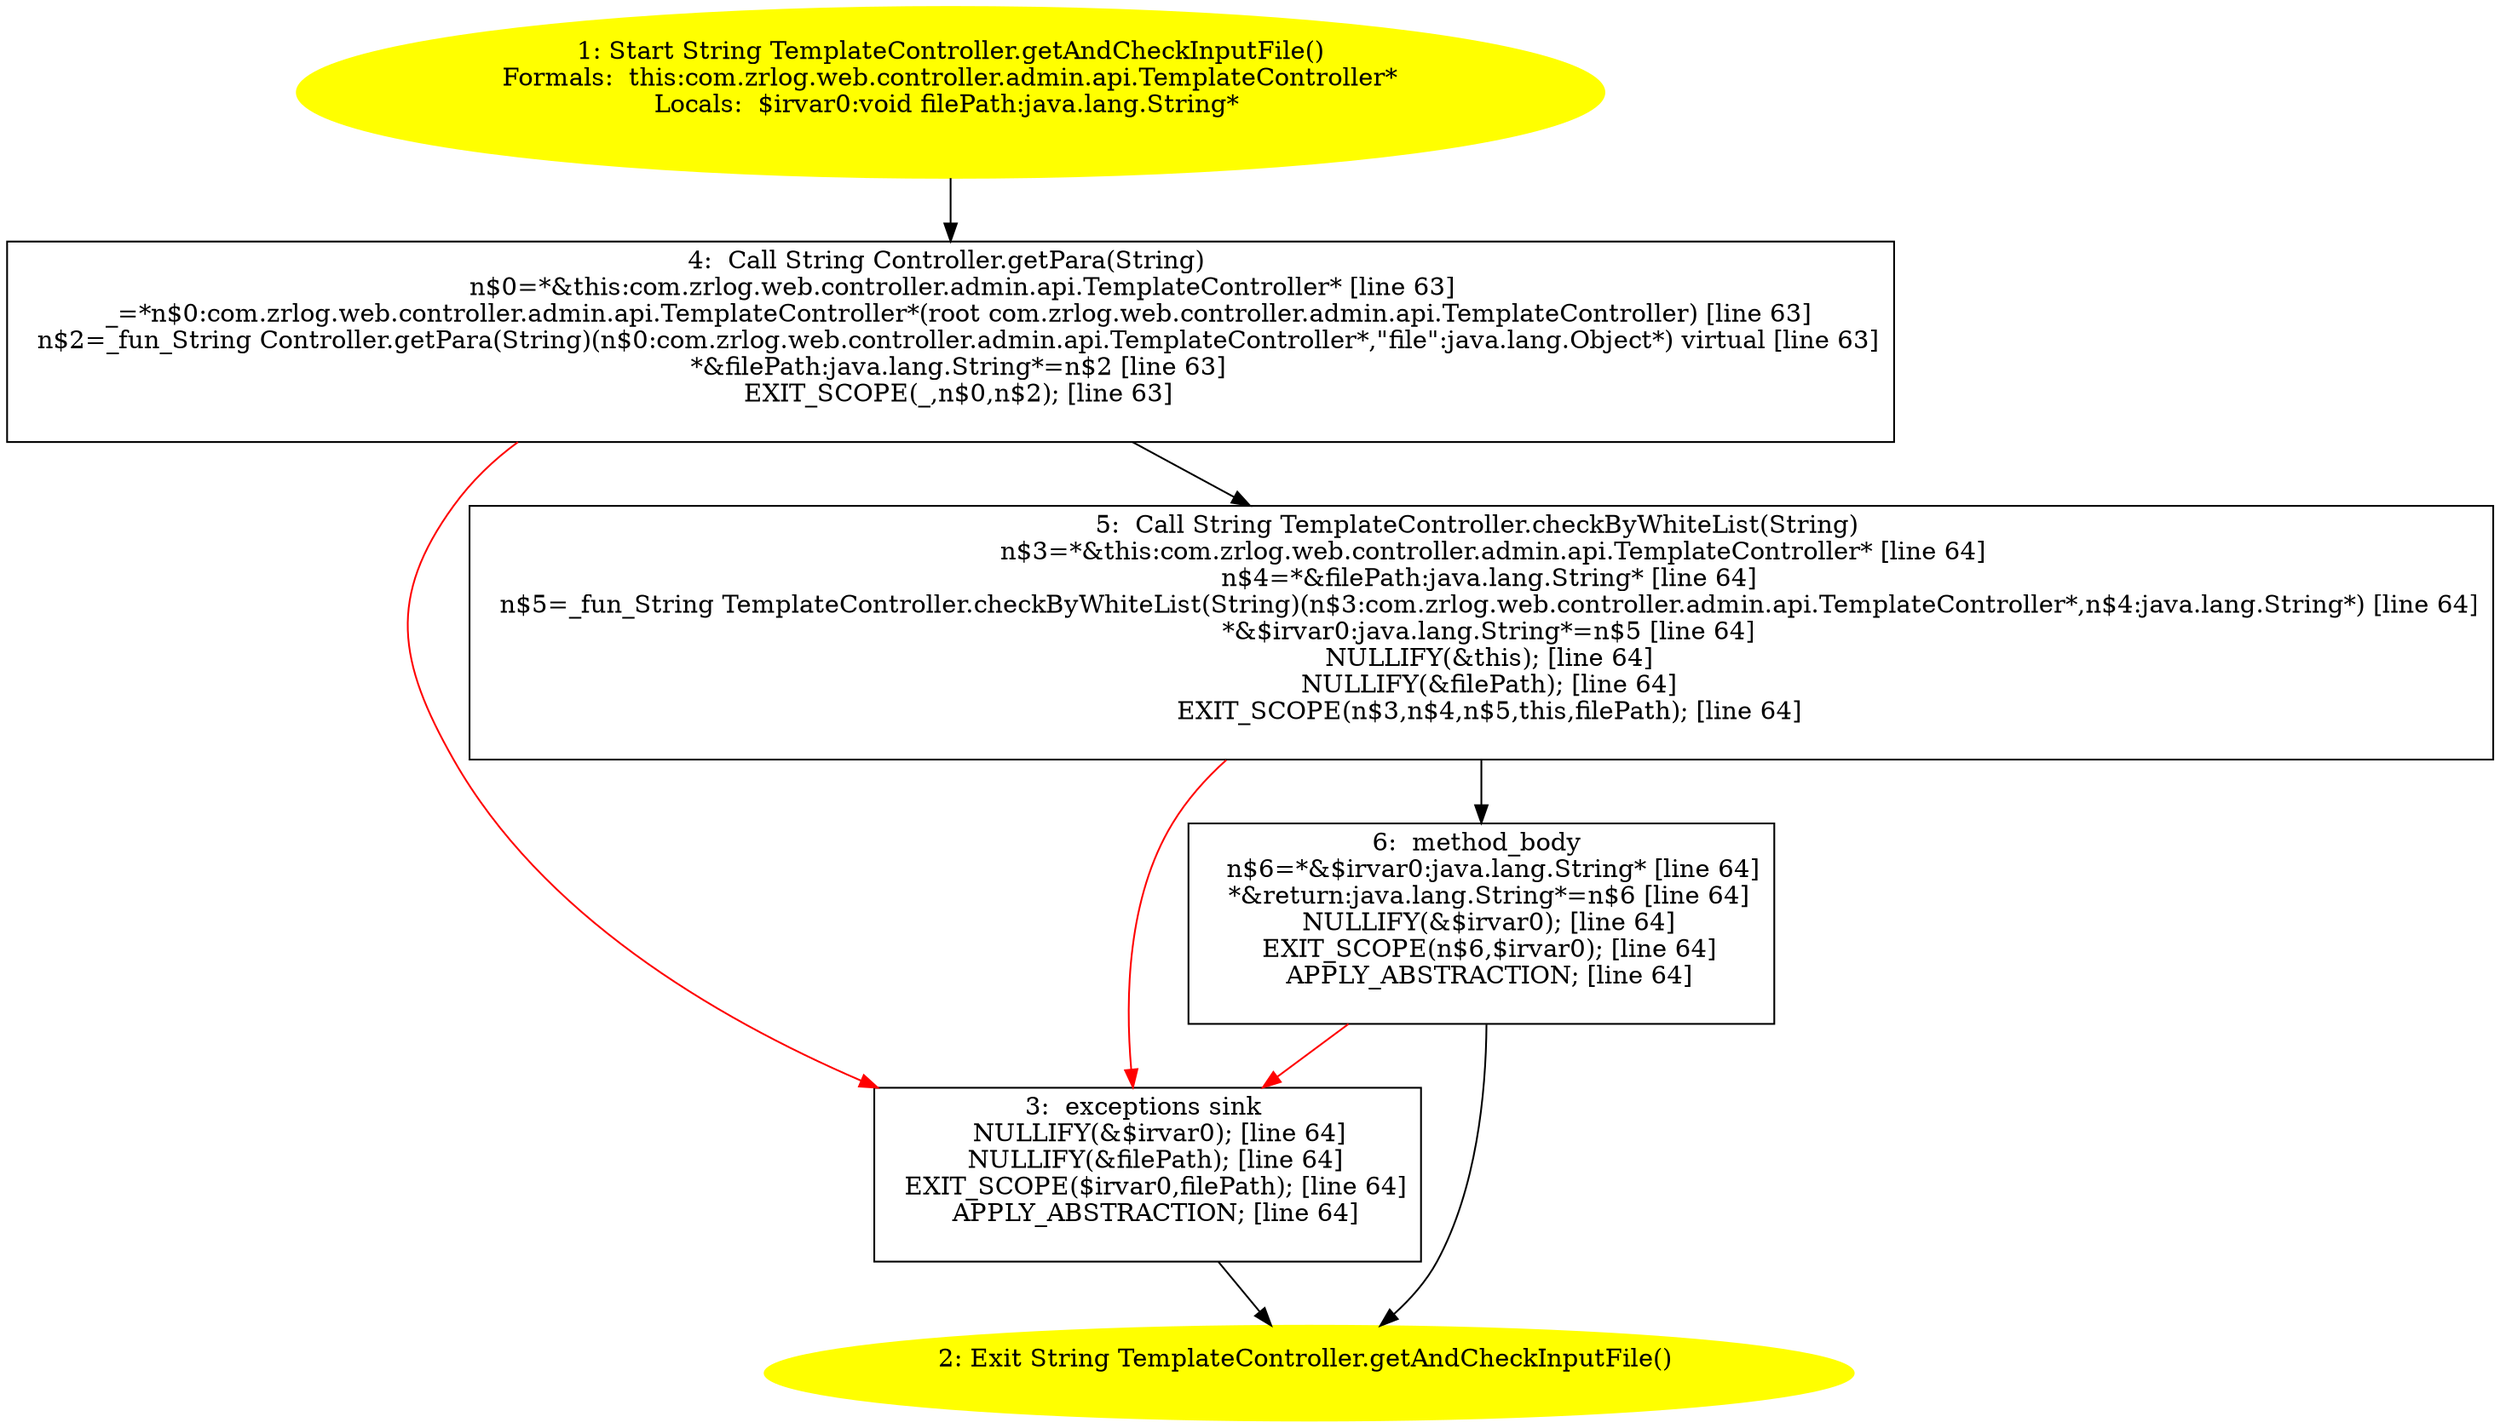 /* @generated */
digraph cfg {
"com.zrlog.web.controller.admin.api.TemplateController.getAndCheckInputFile():java.lang.String.bc3a11f23c475a2c4cb5e96324d14f0b_1" [label="1: Start String TemplateController.getAndCheckInputFile()\nFormals:  this:com.zrlog.web.controller.admin.api.TemplateController*\nLocals:  $irvar0:void filePath:java.lang.String* \n  " color=yellow style=filled]
	

	 "com.zrlog.web.controller.admin.api.TemplateController.getAndCheckInputFile():java.lang.String.bc3a11f23c475a2c4cb5e96324d14f0b_1" -> "com.zrlog.web.controller.admin.api.TemplateController.getAndCheckInputFile():java.lang.String.bc3a11f23c475a2c4cb5e96324d14f0b_4" ;
"com.zrlog.web.controller.admin.api.TemplateController.getAndCheckInputFile():java.lang.String.bc3a11f23c475a2c4cb5e96324d14f0b_2" [label="2: Exit String TemplateController.getAndCheckInputFile() \n  " color=yellow style=filled]
	

"com.zrlog.web.controller.admin.api.TemplateController.getAndCheckInputFile():java.lang.String.bc3a11f23c475a2c4cb5e96324d14f0b_3" [label="3:  exceptions sink \n   NULLIFY(&$irvar0); [line 64]\n  NULLIFY(&filePath); [line 64]\n  EXIT_SCOPE($irvar0,filePath); [line 64]\n  APPLY_ABSTRACTION; [line 64]\n " shape="box"]
	

	 "com.zrlog.web.controller.admin.api.TemplateController.getAndCheckInputFile():java.lang.String.bc3a11f23c475a2c4cb5e96324d14f0b_3" -> "com.zrlog.web.controller.admin.api.TemplateController.getAndCheckInputFile():java.lang.String.bc3a11f23c475a2c4cb5e96324d14f0b_2" ;
"com.zrlog.web.controller.admin.api.TemplateController.getAndCheckInputFile():java.lang.String.bc3a11f23c475a2c4cb5e96324d14f0b_4" [label="4:  Call String Controller.getPara(String) \n   n$0=*&this:com.zrlog.web.controller.admin.api.TemplateController* [line 63]\n  _=*n$0:com.zrlog.web.controller.admin.api.TemplateController*(root com.zrlog.web.controller.admin.api.TemplateController) [line 63]\n  n$2=_fun_String Controller.getPara(String)(n$0:com.zrlog.web.controller.admin.api.TemplateController*,\"file\":java.lang.Object*) virtual [line 63]\n  *&filePath:java.lang.String*=n$2 [line 63]\n  EXIT_SCOPE(_,n$0,n$2); [line 63]\n " shape="box"]
	

	 "com.zrlog.web.controller.admin.api.TemplateController.getAndCheckInputFile():java.lang.String.bc3a11f23c475a2c4cb5e96324d14f0b_4" -> "com.zrlog.web.controller.admin.api.TemplateController.getAndCheckInputFile():java.lang.String.bc3a11f23c475a2c4cb5e96324d14f0b_5" ;
	 "com.zrlog.web.controller.admin.api.TemplateController.getAndCheckInputFile():java.lang.String.bc3a11f23c475a2c4cb5e96324d14f0b_4" -> "com.zrlog.web.controller.admin.api.TemplateController.getAndCheckInputFile():java.lang.String.bc3a11f23c475a2c4cb5e96324d14f0b_3" [color="red" ];
"com.zrlog.web.controller.admin.api.TemplateController.getAndCheckInputFile():java.lang.String.bc3a11f23c475a2c4cb5e96324d14f0b_5" [label="5:  Call String TemplateController.checkByWhiteList(String) \n   n$3=*&this:com.zrlog.web.controller.admin.api.TemplateController* [line 64]\n  n$4=*&filePath:java.lang.String* [line 64]\n  n$5=_fun_String TemplateController.checkByWhiteList(String)(n$3:com.zrlog.web.controller.admin.api.TemplateController*,n$4:java.lang.String*) [line 64]\n  *&$irvar0:java.lang.String*=n$5 [line 64]\n  NULLIFY(&this); [line 64]\n  NULLIFY(&filePath); [line 64]\n  EXIT_SCOPE(n$3,n$4,n$5,this,filePath); [line 64]\n " shape="box"]
	

	 "com.zrlog.web.controller.admin.api.TemplateController.getAndCheckInputFile():java.lang.String.bc3a11f23c475a2c4cb5e96324d14f0b_5" -> "com.zrlog.web.controller.admin.api.TemplateController.getAndCheckInputFile():java.lang.String.bc3a11f23c475a2c4cb5e96324d14f0b_6" ;
	 "com.zrlog.web.controller.admin.api.TemplateController.getAndCheckInputFile():java.lang.String.bc3a11f23c475a2c4cb5e96324d14f0b_5" -> "com.zrlog.web.controller.admin.api.TemplateController.getAndCheckInputFile():java.lang.String.bc3a11f23c475a2c4cb5e96324d14f0b_3" [color="red" ];
"com.zrlog.web.controller.admin.api.TemplateController.getAndCheckInputFile():java.lang.String.bc3a11f23c475a2c4cb5e96324d14f0b_6" [label="6:  method_body \n   n$6=*&$irvar0:java.lang.String* [line 64]\n  *&return:java.lang.String*=n$6 [line 64]\n  NULLIFY(&$irvar0); [line 64]\n  EXIT_SCOPE(n$6,$irvar0); [line 64]\n  APPLY_ABSTRACTION; [line 64]\n " shape="box"]
	

	 "com.zrlog.web.controller.admin.api.TemplateController.getAndCheckInputFile():java.lang.String.bc3a11f23c475a2c4cb5e96324d14f0b_6" -> "com.zrlog.web.controller.admin.api.TemplateController.getAndCheckInputFile():java.lang.String.bc3a11f23c475a2c4cb5e96324d14f0b_2" ;
	 "com.zrlog.web.controller.admin.api.TemplateController.getAndCheckInputFile():java.lang.String.bc3a11f23c475a2c4cb5e96324d14f0b_6" -> "com.zrlog.web.controller.admin.api.TemplateController.getAndCheckInputFile():java.lang.String.bc3a11f23c475a2c4cb5e96324d14f0b_3" [color="red" ];
}
